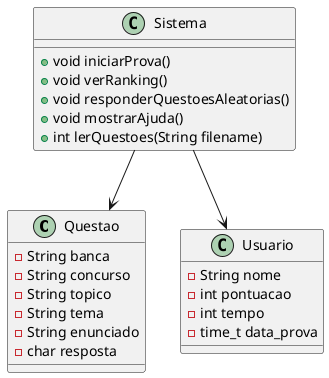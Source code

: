 @startuml
class Questao {
    -String banca
    -String concurso
    -String topico
    -String tema
    -String enunciado
    -char resposta
}

class Usuario {
    -String nome
    -int pontuacao
    -int tempo
    -time_t data_prova
}

class Sistema {
    +void iniciarProva()
    +void verRanking()
    +void responderQuestoesAleatorias()
    +void mostrarAjuda()
    +int lerQuestoes(String filename)
}

Sistema --> Questao
Sistema --> Usuario
@enduml
